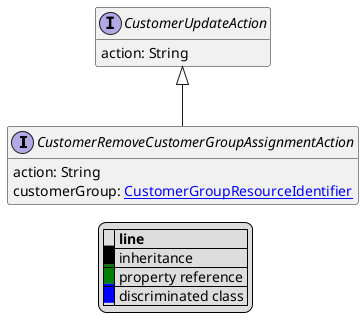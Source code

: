 @startuml

hide empty fields
hide empty methods
legend
|= |= line |
|<back:black>   </back>| inheritance |
|<back:green>   </back>| property reference |
|<back:blue>   </back>| discriminated class |
endlegend
interface CustomerRemoveCustomerGroupAssignmentAction [[CustomerRemoveCustomerGroupAssignmentAction.svg]] extends CustomerUpdateAction {
    action: String
    customerGroup: [[CustomerGroupResourceIdentifier.svg CustomerGroupResourceIdentifier]]
}
interface CustomerUpdateAction [[CustomerUpdateAction.svg]]  {
    action: String
}





@enduml
